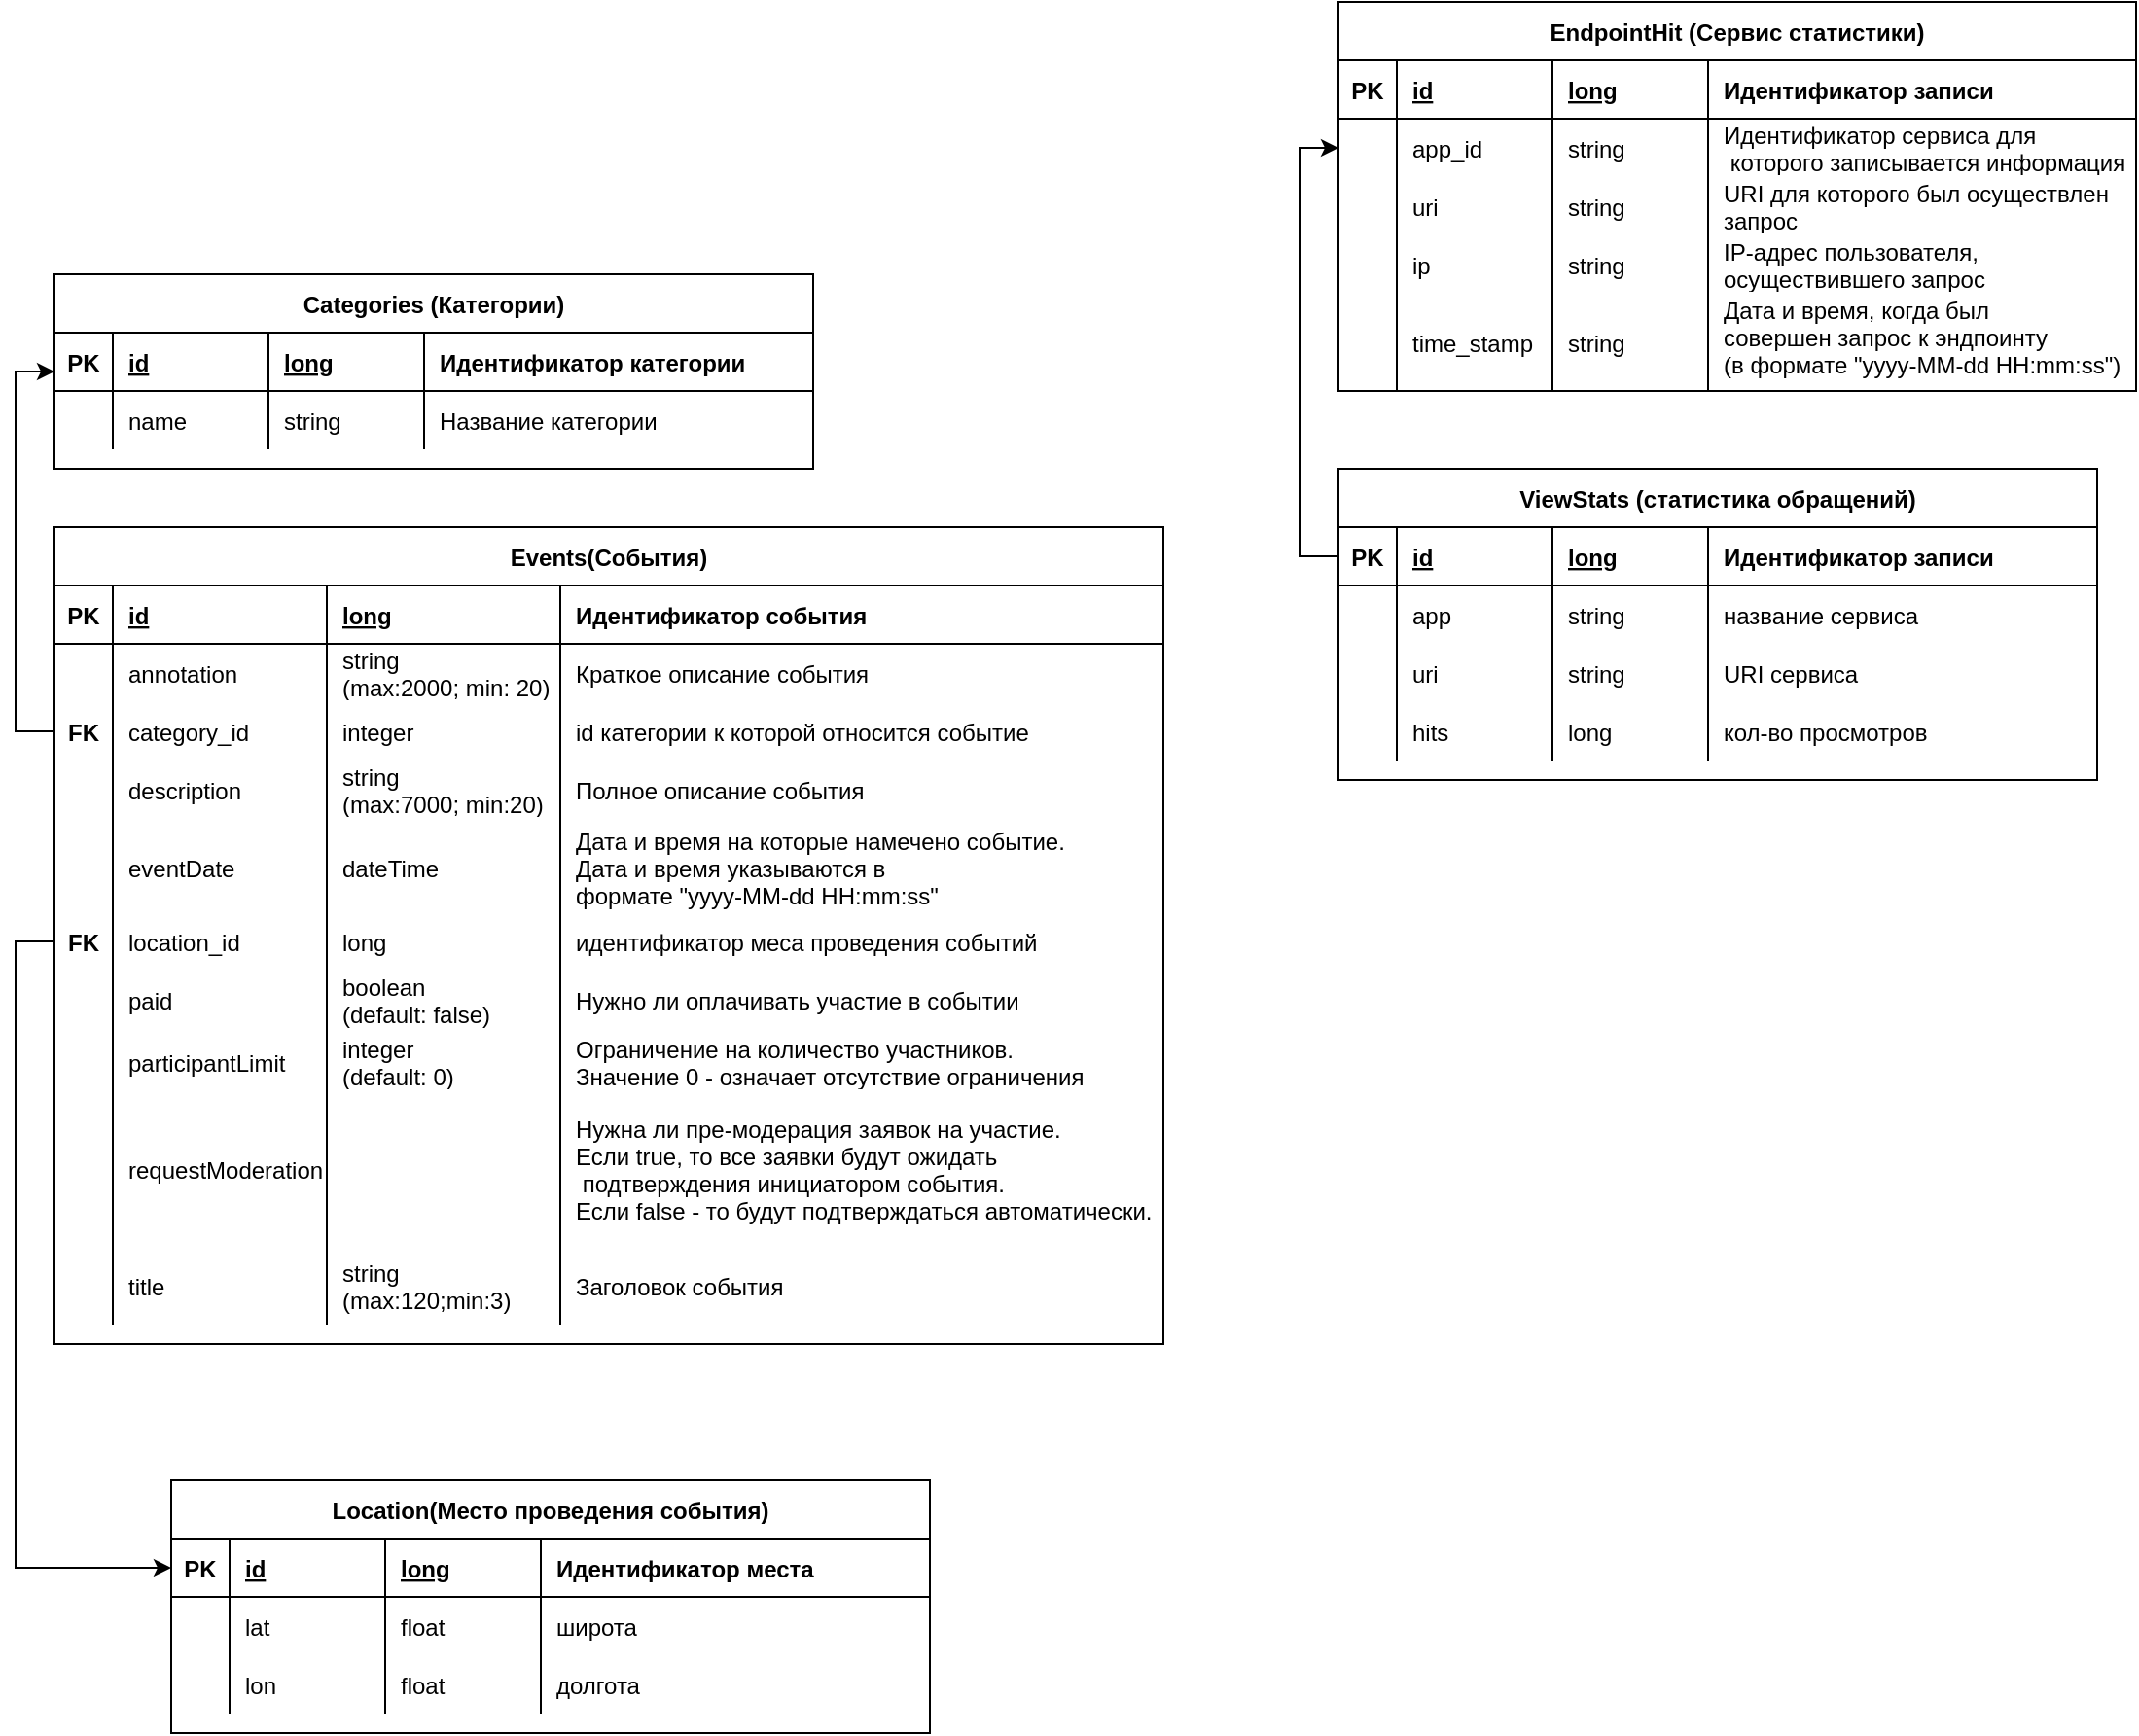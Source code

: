 <mxfile version="17.2.1" type="device"><diagram id="CqSVapdKeaypNUvLNVN9" name="Страница 1"><mxGraphModel dx="1222" dy="1217" grid="1" gridSize="10" guides="1" tooltips="1" connect="1" arrows="1" fold="1" page="1" pageScale="1" pageWidth="1169" pageHeight="827" math="0" shadow="0"><root><mxCell id="0"/><mxCell id="1" parent="0"/><mxCell id="CffBiAOdhpUaLJIyRxsx-49" value="EndpointHit (Сервис статистики)" style="shape=table;startSize=30;container=1;collapsible=1;childLayout=tableLayout;fixedRows=1;rowLines=0;fontStyle=1;align=center;resizeLast=1;" vertex="1" parent="1"><mxGeometry x="720" y="40" width="410" height="200" as="geometry"/></mxCell><mxCell id="CffBiAOdhpUaLJIyRxsx-50" value="" style="shape=tableRow;horizontal=0;startSize=0;swimlaneHead=0;swimlaneBody=0;fillColor=none;collapsible=0;dropTarget=0;points=[[0,0.5],[1,0.5]];portConstraint=eastwest;top=0;left=0;right=0;bottom=1;fontStyle=4" vertex="1" parent="CffBiAOdhpUaLJIyRxsx-49"><mxGeometry y="30" width="410" height="30" as="geometry"/></mxCell><mxCell id="CffBiAOdhpUaLJIyRxsx-51" value="PK" style="shape=partialRectangle;connectable=0;fillColor=none;top=0;left=0;bottom=0;right=0;fontStyle=1;overflow=hidden;" vertex="1" parent="CffBiAOdhpUaLJIyRxsx-50"><mxGeometry width="30" height="30" as="geometry"><mxRectangle width="30" height="30" as="alternateBounds"/></mxGeometry></mxCell><mxCell id="CffBiAOdhpUaLJIyRxsx-52" value="id" style="shape=partialRectangle;connectable=0;fillColor=none;top=0;left=0;bottom=0;right=0;align=left;spacingLeft=6;fontStyle=5;overflow=hidden;" vertex="1" parent="CffBiAOdhpUaLJIyRxsx-50"><mxGeometry x="30" width="80" height="30" as="geometry"><mxRectangle width="80" height="30" as="alternateBounds"/></mxGeometry></mxCell><mxCell id="CffBiAOdhpUaLJIyRxsx-66" value="long" style="shape=partialRectangle;connectable=0;fillColor=none;top=0;left=0;bottom=0;right=0;align=left;spacingLeft=6;fontStyle=5;overflow=hidden;" vertex="1" parent="CffBiAOdhpUaLJIyRxsx-50"><mxGeometry x="110" width="80" height="30" as="geometry"><mxRectangle width="80" height="30" as="alternateBounds"/></mxGeometry></mxCell><mxCell id="CffBiAOdhpUaLJIyRxsx-62" value="Идентификатор записи" style="shape=partialRectangle;connectable=0;fillColor=none;top=0;left=0;bottom=0;right=0;align=left;spacingLeft=6;fontStyle=1;overflow=hidden;" vertex="1" parent="CffBiAOdhpUaLJIyRxsx-50"><mxGeometry x="190" width="220" height="30" as="geometry"><mxRectangle width="220" height="30" as="alternateBounds"/></mxGeometry></mxCell><mxCell id="CffBiAOdhpUaLJIyRxsx-53" value="" style="shape=tableRow;horizontal=0;startSize=0;swimlaneHead=0;swimlaneBody=0;fillColor=none;collapsible=0;dropTarget=0;points=[[0,0.5],[1,0.5]];portConstraint=eastwest;top=0;left=0;right=0;bottom=0;" vertex="1" parent="CffBiAOdhpUaLJIyRxsx-49"><mxGeometry y="60" width="410" height="30" as="geometry"/></mxCell><mxCell id="CffBiAOdhpUaLJIyRxsx-54" value="" style="shape=partialRectangle;connectable=0;fillColor=none;top=0;left=0;bottom=0;right=0;editable=1;overflow=hidden;" vertex="1" parent="CffBiAOdhpUaLJIyRxsx-53"><mxGeometry width="30" height="30" as="geometry"><mxRectangle width="30" height="30" as="alternateBounds"/></mxGeometry></mxCell><mxCell id="CffBiAOdhpUaLJIyRxsx-55" value="app_id" style="shape=partialRectangle;connectable=0;fillColor=none;top=0;left=0;bottom=0;right=0;align=left;spacingLeft=6;overflow=hidden;" vertex="1" parent="CffBiAOdhpUaLJIyRxsx-53"><mxGeometry x="30" width="80" height="30" as="geometry"><mxRectangle width="80" height="30" as="alternateBounds"/></mxGeometry></mxCell><mxCell id="CffBiAOdhpUaLJIyRxsx-67" value="string" style="shape=partialRectangle;connectable=0;fillColor=none;top=0;left=0;bottom=0;right=0;align=left;spacingLeft=6;overflow=hidden;" vertex="1" parent="CffBiAOdhpUaLJIyRxsx-53"><mxGeometry x="110" width="80" height="30" as="geometry"><mxRectangle width="80" height="30" as="alternateBounds"/></mxGeometry></mxCell><mxCell id="CffBiAOdhpUaLJIyRxsx-63" value="Идентификатор сервиса для&#10; которого записывается информация" style="shape=partialRectangle;connectable=0;fillColor=none;top=0;left=0;bottom=0;right=0;align=left;spacingLeft=6;overflow=hidden;" vertex="1" parent="CffBiAOdhpUaLJIyRxsx-53"><mxGeometry x="190" width="220" height="30" as="geometry"><mxRectangle width="220" height="30" as="alternateBounds"/></mxGeometry></mxCell><mxCell id="CffBiAOdhpUaLJIyRxsx-56" value="" style="shape=tableRow;horizontal=0;startSize=0;swimlaneHead=0;swimlaneBody=0;fillColor=none;collapsible=0;dropTarget=0;points=[[0,0.5],[1,0.5]];portConstraint=eastwest;top=0;left=0;right=0;bottom=0;" vertex="1" parent="CffBiAOdhpUaLJIyRxsx-49"><mxGeometry y="90" width="410" height="30" as="geometry"/></mxCell><mxCell id="CffBiAOdhpUaLJIyRxsx-57" value="" style="shape=partialRectangle;connectable=0;fillColor=none;top=0;left=0;bottom=0;right=0;editable=1;overflow=hidden;" vertex="1" parent="CffBiAOdhpUaLJIyRxsx-56"><mxGeometry width="30" height="30" as="geometry"><mxRectangle width="30" height="30" as="alternateBounds"/></mxGeometry></mxCell><mxCell id="CffBiAOdhpUaLJIyRxsx-58" value="uri" style="shape=partialRectangle;connectable=0;fillColor=none;top=0;left=0;bottom=0;right=0;align=left;spacingLeft=6;overflow=hidden;" vertex="1" parent="CffBiAOdhpUaLJIyRxsx-56"><mxGeometry x="30" width="80" height="30" as="geometry"><mxRectangle width="80" height="30" as="alternateBounds"/></mxGeometry></mxCell><mxCell id="CffBiAOdhpUaLJIyRxsx-68" value="string" style="shape=partialRectangle;connectable=0;fillColor=none;top=0;left=0;bottom=0;right=0;align=left;spacingLeft=6;overflow=hidden;" vertex="1" parent="CffBiAOdhpUaLJIyRxsx-56"><mxGeometry x="110" width="80" height="30" as="geometry"><mxRectangle width="80" height="30" as="alternateBounds"/></mxGeometry></mxCell><mxCell id="CffBiAOdhpUaLJIyRxsx-64" value="URI для которого был осуществлен &#10;запрос" style="shape=partialRectangle;connectable=0;fillColor=none;top=0;left=0;bottom=0;right=0;align=left;spacingLeft=6;overflow=hidden;" vertex="1" parent="CffBiAOdhpUaLJIyRxsx-56"><mxGeometry x="190" width="220" height="30" as="geometry"><mxRectangle width="220" height="30" as="alternateBounds"/></mxGeometry></mxCell><mxCell id="CffBiAOdhpUaLJIyRxsx-59" value="" style="shape=tableRow;horizontal=0;startSize=0;swimlaneHead=0;swimlaneBody=0;fillColor=none;collapsible=0;dropTarget=0;points=[[0,0.5],[1,0.5]];portConstraint=eastwest;top=0;left=0;right=0;bottom=0;" vertex="1" parent="CffBiAOdhpUaLJIyRxsx-49"><mxGeometry y="120" width="410" height="30" as="geometry"/></mxCell><mxCell id="CffBiAOdhpUaLJIyRxsx-60" value="" style="shape=partialRectangle;connectable=0;fillColor=none;top=0;left=0;bottom=0;right=0;editable=1;overflow=hidden;" vertex="1" parent="CffBiAOdhpUaLJIyRxsx-59"><mxGeometry width="30" height="30" as="geometry"><mxRectangle width="30" height="30" as="alternateBounds"/></mxGeometry></mxCell><mxCell id="CffBiAOdhpUaLJIyRxsx-61" value="ip " style="shape=partialRectangle;connectable=0;fillColor=none;top=0;left=0;bottom=0;right=0;align=left;spacingLeft=6;overflow=hidden;" vertex="1" parent="CffBiAOdhpUaLJIyRxsx-59"><mxGeometry x="30" width="80" height="30" as="geometry"><mxRectangle width="80" height="30" as="alternateBounds"/></mxGeometry></mxCell><mxCell id="CffBiAOdhpUaLJIyRxsx-69" value="string" style="shape=partialRectangle;connectable=0;fillColor=none;top=0;left=0;bottom=0;right=0;align=left;spacingLeft=6;overflow=hidden;" vertex="1" parent="CffBiAOdhpUaLJIyRxsx-59"><mxGeometry x="110" width="80" height="30" as="geometry"><mxRectangle width="80" height="30" as="alternateBounds"/></mxGeometry></mxCell><mxCell id="CffBiAOdhpUaLJIyRxsx-65" value="IP-адрес пользователя, &#10;осуществившего запрос" style="shape=partialRectangle;connectable=0;fillColor=none;top=0;left=0;bottom=0;right=0;align=left;spacingLeft=6;overflow=hidden;" vertex="1" parent="CffBiAOdhpUaLJIyRxsx-59"><mxGeometry x="190" width="220" height="30" as="geometry"><mxRectangle width="220" height="30" as="alternateBounds"/></mxGeometry></mxCell><mxCell id="CffBiAOdhpUaLJIyRxsx-70" style="shape=tableRow;horizontal=0;startSize=0;swimlaneHead=0;swimlaneBody=0;fillColor=none;collapsible=0;dropTarget=0;points=[[0,0.5],[1,0.5]];portConstraint=eastwest;top=0;left=0;right=0;bottom=0;" vertex="1" parent="CffBiAOdhpUaLJIyRxsx-49"><mxGeometry y="150" width="410" height="50" as="geometry"/></mxCell><mxCell id="CffBiAOdhpUaLJIyRxsx-71" style="shape=partialRectangle;connectable=0;fillColor=none;top=0;left=0;bottom=0;right=0;editable=1;overflow=hidden;" vertex="1" parent="CffBiAOdhpUaLJIyRxsx-70"><mxGeometry width="30" height="50" as="geometry"><mxRectangle width="30" height="50" as="alternateBounds"/></mxGeometry></mxCell><mxCell id="CffBiAOdhpUaLJIyRxsx-72" value="time_stamp" style="shape=partialRectangle;connectable=0;fillColor=none;top=0;left=0;bottom=0;right=0;align=left;spacingLeft=6;overflow=hidden;" vertex="1" parent="CffBiAOdhpUaLJIyRxsx-70"><mxGeometry x="30" width="80" height="50" as="geometry"><mxRectangle width="80" height="50" as="alternateBounds"/></mxGeometry></mxCell><mxCell id="CffBiAOdhpUaLJIyRxsx-73" value="string" style="shape=partialRectangle;connectable=0;fillColor=none;top=0;left=0;bottom=0;right=0;align=left;spacingLeft=6;overflow=hidden;" vertex="1" parent="CffBiAOdhpUaLJIyRxsx-70"><mxGeometry x="110" width="80" height="50" as="geometry"><mxRectangle width="80" height="50" as="alternateBounds"/></mxGeometry></mxCell><mxCell id="CffBiAOdhpUaLJIyRxsx-74" value="Дата и время, когда был &#10;совершен запрос к эндпоинту &#10;(в формате &quot;yyyy-MM-dd HH:mm:ss&quot;)&#10;&#10;" style="shape=partialRectangle;connectable=0;fillColor=none;top=0;left=0;bottom=0;right=0;align=left;spacingLeft=6;overflow=hidden;" vertex="1" parent="CffBiAOdhpUaLJIyRxsx-70"><mxGeometry x="190" width="220" height="50" as="geometry"><mxRectangle width="220" height="50" as="alternateBounds"/></mxGeometry></mxCell><mxCell id="CffBiAOdhpUaLJIyRxsx-76" value="ViewStats (статистика обращений)" style="shape=table;startSize=30;container=1;collapsible=1;childLayout=tableLayout;fixedRows=1;rowLines=0;fontStyle=1;align=center;resizeLast=1;" vertex="1" parent="1"><mxGeometry x="720" y="280" width="390" height="160" as="geometry"/></mxCell><mxCell id="CffBiAOdhpUaLJIyRxsx-77" value="" style="shape=tableRow;horizontal=0;startSize=0;swimlaneHead=0;swimlaneBody=0;fillColor=none;collapsible=0;dropTarget=0;points=[[0,0.5],[1,0.5]];portConstraint=eastwest;top=0;left=0;right=0;bottom=1;fontStyle=4" vertex="1" parent="CffBiAOdhpUaLJIyRxsx-76"><mxGeometry y="30" width="390" height="30" as="geometry"/></mxCell><mxCell id="CffBiAOdhpUaLJIyRxsx-78" value="PK" style="shape=partialRectangle;connectable=0;fillColor=none;top=0;left=0;bottom=0;right=0;fontStyle=1;overflow=hidden;" vertex="1" parent="CffBiAOdhpUaLJIyRxsx-77"><mxGeometry width="30" height="30" as="geometry"><mxRectangle width="30" height="30" as="alternateBounds"/></mxGeometry></mxCell><mxCell id="CffBiAOdhpUaLJIyRxsx-79" value="id" style="shape=partialRectangle;connectable=0;fillColor=none;top=0;left=0;bottom=0;right=0;align=left;spacingLeft=6;fontStyle=5;overflow=hidden;" vertex="1" parent="CffBiAOdhpUaLJIyRxsx-77"><mxGeometry x="30" width="80" height="30" as="geometry"><mxRectangle width="80" height="30" as="alternateBounds"/></mxGeometry></mxCell><mxCell id="CffBiAOdhpUaLJIyRxsx-80" value="long" style="shape=partialRectangle;connectable=0;fillColor=none;top=0;left=0;bottom=0;right=0;align=left;spacingLeft=6;fontStyle=5;overflow=hidden;" vertex="1" parent="CffBiAOdhpUaLJIyRxsx-77"><mxGeometry x="110" width="80" height="30" as="geometry"><mxRectangle width="80" height="30" as="alternateBounds"/></mxGeometry></mxCell><mxCell id="CffBiAOdhpUaLJIyRxsx-81" value="Идентификатор записи" style="shape=partialRectangle;connectable=0;fillColor=none;top=0;left=0;bottom=0;right=0;align=left;spacingLeft=6;fontStyle=1;overflow=hidden;" vertex="1" parent="CffBiAOdhpUaLJIyRxsx-77"><mxGeometry x="190" width="200" height="30" as="geometry"><mxRectangle width="200" height="30" as="alternateBounds"/></mxGeometry></mxCell><mxCell id="CffBiAOdhpUaLJIyRxsx-82" value="" style="shape=tableRow;horizontal=0;startSize=0;swimlaneHead=0;swimlaneBody=0;fillColor=none;collapsible=0;dropTarget=0;points=[[0,0.5],[1,0.5]];portConstraint=eastwest;top=0;left=0;right=0;bottom=0;" vertex="1" parent="CffBiAOdhpUaLJIyRxsx-76"><mxGeometry y="60" width="390" height="30" as="geometry"/></mxCell><mxCell id="CffBiAOdhpUaLJIyRxsx-83" value="" style="shape=partialRectangle;connectable=0;fillColor=none;top=0;left=0;bottom=0;right=0;editable=1;overflow=hidden;" vertex="1" parent="CffBiAOdhpUaLJIyRxsx-82"><mxGeometry width="30" height="30" as="geometry"><mxRectangle width="30" height="30" as="alternateBounds"/></mxGeometry></mxCell><mxCell id="CffBiAOdhpUaLJIyRxsx-84" value="app" style="shape=partialRectangle;connectable=0;fillColor=none;top=0;left=0;bottom=0;right=0;align=left;spacingLeft=6;overflow=hidden;" vertex="1" parent="CffBiAOdhpUaLJIyRxsx-82"><mxGeometry x="30" width="80" height="30" as="geometry"><mxRectangle width="80" height="30" as="alternateBounds"/></mxGeometry></mxCell><mxCell id="CffBiAOdhpUaLJIyRxsx-85" value="string" style="shape=partialRectangle;connectable=0;fillColor=none;top=0;left=0;bottom=0;right=0;align=left;spacingLeft=6;overflow=hidden;" vertex="1" parent="CffBiAOdhpUaLJIyRxsx-82"><mxGeometry x="110" width="80" height="30" as="geometry"><mxRectangle width="80" height="30" as="alternateBounds"/></mxGeometry></mxCell><mxCell id="CffBiAOdhpUaLJIyRxsx-86" value="название сервиса" style="shape=partialRectangle;connectable=0;fillColor=none;top=0;left=0;bottom=0;right=0;align=left;spacingLeft=6;overflow=hidden;" vertex="1" parent="CffBiAOdhpUaLJIyRxsx-82"><mxGeometry x="190" width="200" height="30" as="geometry"><mxRectangle width="200" height="30" as="alternateBounds"/></mxGeometry></mxCell><mxCell id="CffBiAOdhpUaLJIyRxsx-87" value="" style="shape=tableRow;horizontal=0;startSize=0;swimlaneHead=0;swimlaneBody=0;fillColor=none;collapsible=0;dropTarget=0;points=[[0,0.5],[1,0.5]];portConstraint=eastwest;top=0;left=0;right=0;bottom=0;" vertex="1" parent="CffBiAOdhpUaLJIyRxsx-76"><mxGeometry y="90" width="390" height="30" as="geometry"/></mxCell><mxCell id="CffBiAOdhpUaLJIyRxsx-88" value="" style="shape=partialRectangle;connectable=0;fillColor=none;top=0;left=0;bottom=0;right=0;editable=1;overflow=hidden;" vertex="1" parent="CffBiAOdhpUaLJIyRxsx-87"><mxGeometry width="30" height="30" as="geometry"><mxRectangle width="30" height="30" as="alternateBounds"/></mxGeometry></mxCell><mxCell id="CffBiAOdhpUaLJIyRxsx-89" value="uri" style="shape=partialRectangle;connectable=0;fillColor=none;top=0;left=0;bottom=0;right=0;align=left;spacingLeft=6;overflow=hidden;" vertex="1" parent="CffBiAOdhpUaLJIyRxsx-87"><mxGeometry x="30" width="80" height="30" as="geometry"><mxRectangle width="80" height="30" as="alternateBounds"/></mxGeometry></mxCell><mxCell id="CffBiAOdhpUaLJIyRxsx-90" value="string" style="shape=partialRectangle;connectable=0;fillColor=none;top=0;left=0;bottom=0;right=0;align=left;spacingLeft=6;overflow=hidden;" vertex="1" parent="CffBiAOdhpUaLJIyRxsx-87"><mxGeometry x="110" width="80" height="30" as="geometry"><mxRectangle width="80" height="30" as="alternateBounds"/></mxGeometry></mxCell><mxCell id="CffBiAOdhpUaLJIyRxsx-91" value="URI сервиса" style="shape=partialRectangle;connectable=0;fillColor=none;top=0;left=0;bottom=0;right=0;align=left;spacingLeft=6;overflow=hidden;" vertex="1" parent="CffBiAOdhpUaLJIyRxsx-87"><mxGeometry x="190" width="200" height="30" as="geometry"><mxRectangle width="200" height="30" as="alternateBounds"/></mxGeometry></mxCell><mxCell id="CffBiAOdhpUaLJIyRxsx-92" value="" style="shape=tableRow;horizontal=0;startSize=0;swimlaneHead=0;swimlaneBody=0;fillColor=none;collapsible=0;dropTarget=0;points=[[0,0.5],[1,0.5]];portConstraint=eastwest;top=0;left=0;right=0;bottom=0;" vertex="1" parent="CffBiAOdhpUaLJIyRxsx-76"><mxGeometry y="120" width="390" height="30" as="geometry"/></mxCell><mxCell id="CffBiAOdhpUaLJIyRxsx-93" value="" style="shape=partialRectangle;connectable=0;fillColor=none;top=0;left=0;bottom=0;right=0;editable=1;overflow=hidden;" vertex="1" parent="CffBiAOdhpUaLJIyRxsx-92"><mxGeometry width="30" height="30" as="geometry"><mxRectangle width="30" height="30" as="alternateBounds"/></mxGeometry></mxCell><mxCell id="CffBiAOdhpUaLJIyRxsx-94" value="hits" style="shape=partialRectangle;connectable=0;fillColor=none;top=0;left=0;bottom=0;right=0;align=left;spacingLeft=6;overflow=hidden;" vertex="1" parent="CffBiAOdhpUaLJIyRxsx-92"><mxGeometry x="30" width="80" height="30" as="geometry"><mxRectangle width="80" height="30" as="alternateBounds"/></mxGeometry></mxCell><mxCell id="CffBiAOdhpUaLJIyRxsx-95" value="long" style="shape=partialRectangle;connectable=0;fillColor=none;top=0;left=0;bottom=0;right=0;align=left;spacingLeft=6;overflow=hidden;" vertex="1" parent="CffBiAOdhpUaLJIyRxsx-92"><mxGeometry x="110" width="80" height="30" as="geometry"><mxRectangle width="80" height="30" as="alternateBounds"/></mxGeometry></mxCell><mxCell id="CffBiAOdhpUaLJIyRxsx-96" value="кол-во просмотров" style="shape=partialRectangle;connectable=0;fillColor=none;top=0;left=0;bottom=0;right=0;align=left;spacingLeft=6;overflow=hidden;" vertex="1" parent="CffBiAOdhpUaLJIyRxsx-92"><mxGeometry x="190" width="200" height="30" as="geometry"><mxRectangle width="200" height="30" as="alternateBounds"/></mxGeometry></mxCell><mxCell id="CffBiAOdhpUaLJIyRxsx-102" style="edgeStyle=orthogonalEdgeStyle;rounded=0;orthogonalLoop=1;jettySize=auto;html=1;exitX=0;exitY=0.5;exitDx=0;exitDy=0;entryX=0;entryY=0.5;entryDx=0;entryDy=0;" edge="1" parent="1" source="CffBiAOdhpUaLJIyRxsx-77" target="CffBiAOdhpUaLJIyRxsx-53"><mxGeometry relative="1" as="geometry"/></mxCell><mxCell id="CffBiAOdhpUaLJIyRxsx-103" value="Events(События)" style="shape=table;startSize=30;container=1;collapsible=1;childLayout=tableLayout;fixedRows=1;rowLines=0;fontStyle=1;align=center;resizeLast=1;" vertex="1" parent="1"><mxGeometry x="60" y="310" width="570" height="420" as="geometry"/></mxCell><mxCell id="CffBiAOdhpUaLJIyRxsx-104" value="" style="shape=tableRow;horizontal=0;startSize=0;swimlaneHead=0;swimlaneBody=0;fillColor=none;collapsible=0;dropTarget=0;points=[[0,0.5],[1,0.5]];portConstraint=eastwest;top=0;left=0;right=0;bottom=1;fontStyle=4" vertex="1" parent="CffBiAOdhpUaLJIyRxsx-103"><mxGeometry y="30" width="570" height="30" as="geometry"/></mxCell><mxCell id="CffBiAOdhpUaLJIyRxsx-105" value="PK" style="shape=partialRectangle;connectable=0;fillColor=none;top=0;left=0;bottom=0;right=0;fontStyle=1;overflow=hidden;" vertex="1" parent="CffBiAOdhpUaLJIyRxsx-104"><mxGeometry width="30" height="30" as="geometry"><mxRectangle width="30" height="30" as="alternateBounds"/></mxGeometry></mxCell><mxCell id="CffBiAOdhpUaLJIyRxsx-106" value="id" style="shape=partialRectangle;connectable=0;fillColor=none;top=0;left=0;bottom=0;right=0;align=left;spacingLeft=6;fontStyle=5;overflow=hidden;" vertex="1" parent="CffBiAOdhpUaLJIyRxsx-104"><mxGeometry x="30" width="110" height="30" as="geometry"><mxRectangle width="110" height="30" as="alternateBounds"/></mxGeometry></mxCell><mxCell id="CffBiAOdhpUaLJIyRxsx-107" value="long" style="shape=partialRectangle;connectable=0;fillColor=none;top=0;left=0;bottom=0;right=0;align=left;spacingLeft=6;fontStyle=5;overflow=hidden;" vertex="1" parent="CffBiAOdhpUaLJIyRxsx-104"><mxGeometry x="140" width="120" height="30" as="geometry"><mxRectangle width="120" height="30" as="alternateBounds"/></mxGeometry></mxCell><mxCell id="CffBiAOdhpUaLJIyRxsx-108" value="Идентификатор события" style="shape=partialRectangle;connectable=0;fillColor=none;top=0;left=0;bottom=0;right=0;align=left;spacingLeft=6;fontStyle=1;overflow=hidden;" vertex="1" parent="CffBiAOdhpUaLJIyRxsx-104"><mxGeometry x="260" width="310" height="30" as="geometry"><mxRectangle width="310" height="30" as="alternateBounds"/></mxGeometry></mxCell><mxCell id="CffBiAOdhpUaLJIyRxsx-109" value="" style="shape=tableRow;horizontal=0;startSize=0;swimlaneHead=0;swimlaneBody=0;fillColor=none;collapsible=0;dropTarget=0;points=[[0,0.5],[1,0.5]];portConstraint=eastwest;top=0;left=0;right=0;bottom=0;" vertex="1" parent="CffBiAOdhpUaLJIyRxsx-103"><mxGeometry y="60" width="570" height="30" as="geometry"/></mxCell><mxCell id="CffBiAOdhpUaLJIyRxsx-110" value="" style="shape=partialRectangle;connectable=0;fillColor=none;top=0;left=0;bottom=0;right=0;editable=1;overflow=hidden;" vertex="1" parent="CffBiAOdhpUaLJIyRxsx-109"><mxGeometry width="30" height="30" as="geometry"><mxRectangle width="30" height="30" as="alternateBounds"/></mxGeometry></mxCell><mxCell id="CffBiAOdhpUaLJIyRxsx-111" value="annotation" style="shape=partialRectangle;connectable=0;fillColor=none;top=0;left=0;bottom=0;right=0;align=left;spacingLeft=6;overflow=hidden;" vertex="1" parent="CffBiAOdhpUaLJIyRxsx-109"><mxGeometry x="30" width="110" height="30" as="geometry"><mxRectangle width="110" height="30" as="alternateBounds"/></mxGeometry></mxCell><mxCell id="CffBiAOdhpUaLJIyRxsx-112" value="string&#10;(max:2000; min: 20)" style="shape=partialRectangle;connectable=0;fillColor=none;top=0;left=0;bottom=0;right=0;align=left;spacingLeft=6;overflow=hidden;" vertex="1" parent="CffBiAOdhpUaLJIyRxsx-109"><mxGeometry x="140" width="120" height="30" as="geometry"><mxRectangle width="120" height="30" as="alternateBounds"/></mxGeometry></mxCell><mxCell id="CffBiAOdhpUaLJIyRxsx-113" value="Краткое описание события" style="shape=partialRectangle;connectable=0;fillColor=none;top=0;left=0;bottom=0;right=0;align=left;spacingLeft=6;overflow=hidden;" vertex="1" parent="CffBiAOdhpUaLJIyRxsx-109"><mxGeometry x="260" width="310" height="30" as="geometry"><mxRectangle width="310" height="30" as="alternateBounds"/></mxGeometry></mxCell><mxCell id="CffBiAOdhpUaLJIyRxsx-114" value="" style="shape=tableRow;horizontal=0;startSize=0;swimlaneHead=0;swimlaneBody=0;fillColor=none;collapsible=0;dropTarget=0;points=[[0,0.5],[1,0.5]];portConstraint=eastwest;top=0;left=0;right=0;bottom=0;" vertex="1" parent="CffBiAOdhpUaLJIyRxsx-103"><mxGeometry y="90" width="570" height="30" as="geometry"/></mxCell><mxCell id="CffBiAOdhpUaLJIyRxsx-115" value="FK" style="shape=partialRectangle;connectable=0;fillColor=none;top=0;left=0;bottom=0;right=0;editable=1;overflow=hidden;fontStyle=1" vertex="1" parent="CffBiAOdhpUaLJIyRxsx-114"><mxGeometry width="30" height="30" as="geometry"><mxRectangle width="30" height="30" as="alternateBounds"/></mxGeometry></mxCell><mxCell id="CffBiAOdhpUaLJIyRxsx-116" value="category_id" style="shape=partialRectangle;connectable=0;fillColor=none;top=0;left=0;bottom=0;right=0;align=left;spacingLeft=6;overflow=hidden;" vertex="1" parent="CffBiAOdhpUaLJIyRxsx-114"><mxGeometry x="30" width="110" height="30" as="geometry"><mxRectangle width="110" height="30" as="alternateBounds"/></mxGeometry></mxCell><mxCell id="CffBiAOdhpUaLJIyRxsx-117" value="integer" style="shape=partialRectangle;connectable=0;fillColor=none;top=0;left=0;bottom=0;right=0;align=left;spacingLeft=6;overflow=hidden;" vertex="1" parent="CffBiAOdhpUaLJIyRxsx-114"><mxGeometry x="140" width="120" height="30" as="geometry"><mxRectangle width="120" height="30" as="alternateBounds"/></mxGeometry></mxCell><mxCell id="CffBiAOdhpUaLJIyRxsx-118" value="id категории к которой относится событие" style="shape=partialRectangle;connectable=0;fillColor=none;top=0;left=0;bottom=0;right=0;align=left;spacingLeft=6;overflow=hidden;" vertex="1" parent="CffBiAOdhpUaLJIyRxsx-114"><mxGeometry x="260" width="310" height="30" as="geometry"><mxRectangle width="310" height="30" as="alternateBounds"/></mxGeometry></mxCell><mxCell id="CffBiAOdhpUaLJIyRxsx-119" value="" style="shape=tableRow;horizontal=0;startSize=0;swimlaneHead=0;swimlaneBody=0;fillColor=none;collapsible=0;dropTarget=0;points=[[0,0.5],[1,0.5]];portConstraint=eastwest;top=0;left=0;right=0;bottom=0;" vertex="1" parent="CffBiAOdhpUaLJIyRxsx-103"><mxGeometry y="120" width="570" height="30" as="geometry"/></mxCell><mxCell id="CffBiAOdhpUaLJIyRxsx-120" value="" style="shape=partialRectangle;connectable=0;fillColor=none;top=0;left=0;bottom=0;right=0;editable=1;overflow=hidden;" vertex="1" parent="CffBiAOdhpUaLJIyRxsx-119"><mxGeometry width="30" height="30" as="geometry"><mxRectangle width="30" height="30" as="alternateBounds"/></mxGeometry></mxCell><mxCell id="CffBiAOdhpUaLJIyRxsx-121" value="description" style="shape=partialRectangle;connectable=0;fillColor=none;top=0;left=0;bottom=0;right=0;align=left;spacingLeft=6;overflow=hidden;" vertex="1" parent="CffBiAOdhpUaLJIyRxsx-119"><mxGeometry x="30" width="110" height="30" as="geometry"><mxRectangle width="110" height="30" as="alternateBounds"/></mxGeometry></mxCell><mxCell id="CffBiAOdhpUaLJIyRxsx-122" value="string&#10;(max:7000; min:20)" style="shape=partialRectangle;connectable=0;fillColor=none;top=0;left=0;bottom=0;right=0;align=left;spacingLeft=6;overflow=hidden;" vertex="1" parent="CffBiAOdhpUaLJIyRxsx-119"><mxGeometry x="140" width="120" height="30" as="geometry"><mxRectangle width="120" height="30" as="alternateBounds"/></mxGeometry></mxCell><mxCell id="CffBiAOdhpUaLJIyRxsx-123" value="Полное описание события" style="shape=partialRectangle;connectable=0;fillColor=none;top=0;left=0;bottom=0;right=0;align=left;spacingLeft=6;overflow=hidden;" vertex="1" parent="CffBiAOdhpUaLJIyRxsx-119"><mxGeometry x="260" width="310" height="30" as="geometry"><mxRectangle width="310" height="30" as="alternateBounds"/></mxGeometry></mxCell><mxCell id="CffBiAOdhpUaLJIyRxsx-124" style="shape=tableRow;horizontal=0;startSize=0;swimlaneHead=0;swimlaneBody=0;fillColor=none;collapsible=0;dropTarget=0;points=[[0,0.5],[1,0.5]];portConstraint=eastwest;top=0;left=0;right=0;bottom=0;" vertex="1" parent="CffBiAOdhpUaLJIyRxsx-103"><mxGeometry y="150" width="570" height="50" as="geometry"/></mxCell><mxCell id="CffBiAOdhpUaLJIyRxsx-125" style="shape=partialRectangle;connectable=0;fillColor=none;top=0;left=0;bottom=0;right=0;editable=1;overflow=hidden;" vertex="1" parent="CffBiAOdhpUaLJIyRxsx-124"><mxGeometry width="30" height="50" as="geometry"><mxRectangle width="30" height="50" as="alternateBounds"/></mxGeometry></mxCell><mxCell id="CffBiAOdhpUaLJIyRxsx-126" value="eventDate" style="shape=partialRectangle;connectable=0;fillColor=none;top=0;left=0;bottom=0;right=0;align=left;spacingLeft=6;overflow=hidden;" vertex="1" parent="CffBiAOdhpUaLJIyRxsx-124"><mxGeometry x="30" width="110" height="50" as="geometry"><mxRectangle width="110" height="50" as="alternateBounds"/></mxGeometry></mxCell><mxCell id="CffBiAOdhpUaLJIyRxsx-127" value="dateTime" style="shape=partialRectangle;connectable=0;fillColor=none;top=0;left=0;bottom=0;right=0;align=left;spacingLeft=6;overflow=hidden;" vertex="1" parent="CffBiAOdhpUaLJIyRxsx-124"><mxGeometry x="140" width="120" height="50" as="geometry"><mxRectangle width="120" height="50" as="alternateBounds"/></mxGeometry></mxCell><mxCell id="CffBiAOdhpUaLJIyRxsx-128" value="Дата и время на которые намечено событие. &#10;Дата и время указываются в &#10;формате &quot;yyyy-MM-dd HH:mm:ss&quot;" style="shape=partialRectangle;connectable=0;fillColor=none;top=0;left=0;bottom=0;right=0;align=left;spacingLeft=6;overflow=hidden;" vertex="1" parent="CffBiAOdhpUaLJIyRxsx-124"><mxGeometry x="260" width="310" height="50" as="geometry"><mxRectangle width="310" height="50" as="alternateBounds"/></mxGeometry></mxCell><mxCell id="CffBiAOdhpUaLJIyRxsx-129" style="shape=tableRow;horizontal=0;startSize=0;swimlaneHead=0;swimlaneBody=0;fillColor=none;collapsible=0;dropTarget=0;points=[[0,0.5],[1,0.5]];portConstraint=eastwest;top=0;left=0;right=0;bottom=0;" vertex="1" parent="CffBiAOdhpUaLJIyRxsx-103"><mxGeometry y="200" width="570" height="26" as="geometry"/></mxCell><mxCell id="CffBiAOdhpUaLJIyRxsx-130" value="FK" style="shape=partialRectangle;connectable=0;fillColor=none;top=0;left=0;bottom=0;right=0;editable=1;overflow=hidden;fontStyle=1" vertex="1" parent="CffBiAOdhpUaLJIyRxsx-129"><mxGeometry width="30" height="26" as="geometry"><mxRectangle width="30" height="26" as="alternateBounds"/></mxGeometry></mxCell><mxCell id="CffBiAOdhpUaLJIyRxsx-131" value="location_id" style="shape=partialRectangle;connectable=0;fillColor=none;top=0;left=0;bottom=0;right=0;align=left;spacingLeft=6;overflow=hidden;" vertex="1" parent="CffBiAOdhpUaLJIyRxsx-129"><mxGeometry x="30" width="110" height="26" as="geometry"><mxRectangle width="110" height="26" as="alternateBounds"/></mxGeometry></mxCell><mxCell id="CffBiAOdhpUaLJIyRxsx-132" value="long" style="shape=partialRectangle;connectable=0;fillColor=none;top=0;left=0;bottom=0;right=0;align=left;spacingLeft=6;overflow=hidden;" vertex="1" parent="CffBiAOdhpUaLJIyRxsx-129"><mxGeometry x="140" width="120" height="26" as="geometry"><mxRectangle width="120" height="26" as="alternateBounds"/></mxGeometry></mxCell><mxCell id="CffBiAOdhpUaLJIyRxsx-133" value="идентификатор меса проведения событий" style="shape=partialRectangle;connectable=0;fillColor=none;top=0;left=0;bottom=0;right=0;align=left;spacingLeft=6;overflow=hidden;" vertex="1" parent="CffBiAOdhpUaLJIyRxsx-129"><mxGeometry x="260" width="310" height="26" as="geometry"><mxRectangle width="310" height="26" as="alternateBounds"/></mxGeometry></mxCell><mxCell id="CffBiAOdhpUaLJIyRxsx-169" style="shape=tableRow;horizontal=0;startSize=0;swimlaneHead=0;swimlaneBody=0;fillColor=none;collapsible=0;dropTarget=0;points=[[0,0.5],[1,0.5]];portConstraint=eastwest;top=0;left=0;right=0;bottom=0;" vertex="1" parent="CffBiAOdhpUaLJIyRxsx-103"><mxGeometry y="226" width="570" height="34" as="geometry"/></mxCell><mxCell id="CffBiAOdhpUaLJIyRxsx-170" style="shape=partialRectangle;connectable=0;fillColor=none;top=0;left=0;bottom=0;right=0;editable=1;overflow=hidden;" vertex="1" parent="CffBiAOdhpUaLJIyRxsx-169"><mxGeometry width="30" height="34" as="geometry"><mxRectangle width="30" height="34" as="alternateBounds"/></mxGeometry></mxCell><mxCell id="CffBiAOdhpUaLJIyRxsx-171" value="paid" style="shape=partialRectangle;connectable=0;fillColor=none;top=0;left=0;bottom=0;right=0;align=left;spacingLeft=6;overflow=hidden;" vertex="1" parent="CffBiAOdhpUaLJIyRxsx-169"><mxGeometry x="30" width="110" height="34" as="geometry"><mxRectangle width="110" height="34" as="alternateBounds"/></mxGeometry></mxCell><mxCell id="CffBiAOdhpUaLJIyRxsx-172" value="boolean&#10;(default: false)" style="shape=partialRectangle;connectable=0;fillColor=none;top=0;left=0;bottom=0;right=0;align=left;spacingLeft=6;overflow=hidden;" vertex="1" parent="CffBiAOdhpUaLJIyRxsx-169"><mxGeometry x="140" width="120" height="34" as="geometry"><mxRectangle width="120" height="34" as="alternateBounds"/></mxGeometry></mxCell><mxCell id="CffBiAOdhpUaLJIyRxsx-173" value="Нужно ли оплачивать участие в событии" style="shape=partialRectangle;connectable=0;fillColor=none;top=0;left=0;bottom=0;right=0;align=left;spacingLeft=6;overflow=hidden;" vertex="1" parent="CffBiAOdhpUaLJIyRxsx-169"><mxGeometry x="260" width="310" height="34" as="geometry"><mxRectangle width="310" height="34" as="alternateBounds"/></mxGeometry></mxCell><mxCell id="CffBiAOdhpUaLJIyRxsx-174" style="shape=tableRow;horizontal=0;startSize=0;swimlaneHead=0;swimlaneBody=0;fillColor=none;collapsible=0;dropTarget=0;points=[[0,0.5],[1,0.5]];portConstraint=eastwest;top=0;left=0;right=0;bottom=0;" vertex="1" parent="CffBiAOdhpUaLJIyRxsx-103"><mxGeometry y="260" width="570" height="30" as="geometry"/></mxCell><mxCell id="CffBiAOdhpUaLJIyRxsx-175" style="shape=partialRectangle;connectable=0;fillColor=none;top=0;left=0;bottom=0;right=0;editable=1;overflow=hidden;" vertex="1" parent="CffBiAOdhpUaLJIyRxsx-174"><mxGeometry width="30" height="30" as="geometry"><mxRectangle width="30" height="30" as="alternateBounds"/></mxGeometry></mxCell><mxCell id="CffBiAOdhpUaLJIyRxsx-176" value="participantLimit" style="shape=partialRectangle;connectable=0;fillColor=none;top=0;left=0;bottom=0;right=0;align=left;spacingLeft=6;overflow=hidden;" vertex="1" parent="CffBiAOdhpUaLJIyRxsx-174"><mxGeometry x="30" width="110" height="30" as="geometry"><mxRectangle width="110" height="30" as="alternateBounds"/></mxGeometry></mxCell><mxCell id="CffBiAOdhpUaLJIyRxsx-177" value="integer&#10;(default: 0)" style="shape=partialRectangle;connectable=0;fillColor=none;top=0;left=0;bottom=0;right=0;align=left;spacingLeft=6;overflow=hidden;" vertex="1" parent="CffBiAOdhpUaLJIyRxsx-174"><mxGeometry x="140" width="120" height="30" as="geometry"><mxRectangle width="120" height="30" as="alternateBounds"/></mxGeometry></mxCell><mxCell id="CffBiAOdhpUaLJIyRxsx-178" value="Ограничение на количество участников. &#10;Значение 0 - означает отсутствие ограничения" style="shape=partialRectangle;connectable=0;fillColor=none;top=0;left=0;bottom=0;right=0;align=left;spacingLeft=6;overflow=hidden;" vertex="1" parent="CffBiAOdhpUaLJIyRxsx-174"><mxGeometry x="260" width="310" height="30" as="geometry"><mxRectangle width="310" height="30" as="alternateBounds"/></mxGeometry></mxCell><mxCell id="CffBiAOdhpUaLJIyRxsx-179" style="shape=tableRow;horizontal=0;startSize=0;swimlaneHead=0;swimlaneBody=0;fillColor=none;collapsible=0;dropTarget=0;points=[[0,0.5],[1,0.5]];portConstraint=eastwest;top=0;left=0;right=0;bottom=0;" vertex="1" parent="CffBiAOdhpUaLJIyRxsx-103"><mxGeometry y="290" width="570" height="80" as="geometry"/></mxCell><mxCell id="CffBiAOdhpUaLJIyRxsx-180" style="shape=partialRectangle;connectable=0;fillColor=none;top=0;left=0;bottom=0;right=0;editable=1;overflow=hidden;" vertex="1" parent="CffBiAOdhpUaLJIyRxsx-179"><mxGeometry width="30" height="80" as="geometry"><mxRectangle width="30" height="80" as="alternateBounds"/></mxGeometry></mxCell><mxCell id="CffBiAOdhpUaLJIyRxsx-181" value="requestModeration" style="shape=partialRectangle;connectable=0;fillColor=none;top=0;left=0;bottom=0;right=0;align=left;spacingLeft=6;overflow=hidden;" vertex="1" parent="CffBiAOdhpUaLJIyRxsx-179"><mxGeometry x="30" width="110" height="80" as="geometry"><mxRectangle width="110" height="80" as="alternateBounds"/></mxGeometry></mxCell><mxCell id="CffBiAOdhpUaLJIyRxsx-182" style="shape=partialRectangle;connectable=0;fillColor=none;top=0;left=0;bottom=0;right=0;align=left;spacingLeft=6;overflow=hidden;" vertex="1" parent="CffBiAOdhpUaLJIyRxsx-179"><mxGeometry x="140" width="120" height="80" as="geometry"><mxRectangle width="120" height="80" as="alternateBounds"/></mxGeometry></mxCell><mxCell id="CffBiAOdhpUaLJIyRxsx-183" value="Нужна ли пре-модерация заявок на участие. &#10;Если true, то все заявки будут ожидать&#10; подтверждения инициатором события. &#10;Если false - то будут подтверждаться автоматически." style="shape=partialRectangle;connectable=0;fillColor=none;top=0;left=0;bottom=0;right=0;align=left;spacingLeft=6;overflow=hidden;" vertex="1" parent="CffBiAOdhpUaLJIyRxsx-179"><mxGeometry x="260" width="310" height="80" as="geometry"><mxRectangle width="310" height="80" as="alternateBounds"/></mxGeometry></mxCell><mxCell id="CffBiAOdhpUaLJIyRxsx-185" style="shape=tableRow;horizontal=0;startSize=0;swimlaneHead=0;swimlaneBody=0;fillColor=none;collapsible=0;dropTarget=0;points=[[0,0.5],[1,0.5]];portConstraint=eastwest;top=0;left=0;right=0;bottom=0;" vertex="1" parent="CffBiAOdhpUaLJIyRxsx-103"><mxGeometry y="370" width="570" height="40" as="geometry"/></mxCell><mxCell id="CffBiAOdhpUaLJIyRxsx-186" style="shape=partialRectangle;connectable=0;fillColor=none;top=0;left=0;bottom=0;right=0;editable=1;overflow=hidden;" vertex="1" parent="CffBiAOdhpUaLJIyRxsx-185"><mxGeometry width="30" height="40" as="geometry"><mxRectangle width="30" height="40" as="alternateBounds"/></mxGeometry></mxCell><mxCell id="CffBiAOdhpUaLJIyRxsx-187" value="title" style="shape=partialRectangle;connectable=0;fillColor=none;top=0;left=0;bottom=0;right=0;align=left;spacingLeft=6;overflow=hidden;" vertex="1" parent="CffBiAOdhpUaLJIyRxsx-185"><mxGeometry x="30" width="110" height="40" as="geometry"><mxRectangle width="110" height="40" as="alternateBounds"/></mxGeometry></mxCell><mxCell id="CffBiAOdhpUaLJIyRxsx-188" value="string&#10;(max:120;min:3)" style="shape=partialRectangle;connectable=0;fillColor=none;top=0;left=0;bottom=0;right=0;align=left;spacingLeft=6;overflow=hidden;" vertex="1" parent="CffBiAOdhpUaLJIyRxsx-185"><mxGeometry x="140" width="120" height="40" as="geometry"><mxRectangle width="120" height="40" as="alternateBounds"/></mxGeometry></mxCell><mxCell id="CffBiAOdhpUaLJIyRxsx-189" value="Заголовок события" style="shape=partialRectangle;connectable=0;fillColor=none;top=0;left=0;bottom=0;right=0;align=left;spacingLeft=6;overflow=hidden;" vertex="1" parent="CffBiAOdhpUaLJIyRxsx-185"><mxGeometry x="260" width="310" height="40" as="geometry"><mxRectangle width="310" height="40" as="alternateBounds"/></mxGeometry></mxCell><mxCell id="CffBiAOdhpUaLJIyRxsx-134" value="Location(Место проведения события)" style="shape=table;startSize=30;container=1;collapsible=1;childLayout=tableLayout;fixedRows=1;rowLines=0;fontStyle=1;align=center;resizeLast=1;" vertex="1" parent="1"><mxGeometry x="120" y="800" width="390" height="130" as="geometry"/></mxCell><mxCell id="CffBiAOdhpUaLJIyRxsx-135" value="" style="shape=tableRow;horizontal=0;startSize=0;swimlaneHead=0;swimlaneBody=0;fillColor=none;collapsible=0;dropTarget=0;points=[[0,0.5],[1,0.5]];portConstraint=eastwest;top=0;left=0;right=0;bottom=1;fontStyle=4" vertex="1" parent="CffBiAOdhpUaLJIyRxsx-134"><mxGeometry y="30" width="390" height="30" as="geometry"/></mxCell><mxCell id="CffBiAOdhpUaLJIyRxsx-136" value="PK" style="shape=partialRectangle;connectable=0;fillColor=none;top=0;left=0;bottom=0;right=0;fontStyle=1;overflow=hidden;" vertex="1" parent="CffBiAOdhpUaLJIyRxsx-135"><mxGeometry width="30" height="30" as="geometry"><mxRectangle width="30" height="30" as="alternateBounds"/></mxGeometry></mxCell><mxCell id="CffBiAOdhpUaLJIyRxsx-137" value="id" style="shape=partialRectangle;connectable=0;fillColor=none;top=0;left=0;bottom=0;right=0;align=left;spacingLeft=6;fontStyle=5;overflow=hidden;" vertex="1" parent="CffBiAOdhpUaLJIyRxsx-135"><mxGeometry x="30" width="80" height="30" as="geometry"><mxRectangle width="80" height="30" as="alternateBounds"/></mxGeometry></mxCell><mxCell id="CffBiAOdhpUaLJIyRxsx-138" value="long" style="shape=partialRectangle;connectable=0;fillColor=none;top=0;left=0;bottom=0;right=0;align=left;spacingLeft=6;fontStyle=5;overflow=hidden;" vertex="1" parent="CffBiAOdhpUaLJIyRxsx-135"><mxGeometry x="110" width="80" height="30" as="geometry"><mxRectangle width="80" height="30" as="alternateBounds"/></mxGeometry></mxCell><mxCell id="CffBiAOdhpUaLJIyRxsx-139" value="Идентификатор места" style="shape=partialRectangle;connectable=0;fillColor=none;top=0;left=0;bottom=0;right=0;align=left;spacingLeft=6;fontStyle=1;overflow=hidden;" vertex="1" parent="CffBiAOdhpUaLJIyRxsx-135"><mxGeometry x="190" width="200" height="30" as="geometry"><mxRectangle width="200" height="30" as="alternateBounds"/></mxGeometry></mxCell><mxCell id="CffBiAOdhpUaLJIyRxsx-140" value="" style="shape=tableRow;horizontal=0;startSize=0;swimlaneHead=0;swimlaneBody=0;fillColor=none;collapsible=0;dropTarget=0;points=[[0,0.5],[1,0.5]];portConstraint=eastwest;top=0;left=0;right=0;bottom=0;" vertex="1" parent="CffBiAOdhpUaLJIyRxsx-134"><mxGeometry y="60" width="390" height="30" as="geometry"/></mxCell><mxCell id="CffBiAOdhpUaLJIyRxsx-141" value="" style="shape=partialRectangle;connectable=0;fillColor=none;top=0;left=0;bottom=0;right=0;editable=1;overflow=hidden;" vertex="1" parent="CffBiAOdhpUaLJIyRxsx-140"><mxGeometry width="30" height="30" as="geometry"><mxRectangle width="30" height="30" as="alternateBounds"/></mxGeometry></mxCell><mxCell id="CffBiAOdhpUaLJIyRxsx-142" value="lat" style="shape=partialRectangle;connectable=0;fillColor=none;top=0;left=0;bottom=0;right=0;align=left;spacingLeft=6;overflow=hidden;" vertex="1" parent="CffBiAOdhpUaLJIyRxsx-140"><mxGeometry x="30" width="80" height="30" as="geometry"><mxRectangle width="80" height="30" as="alternateBounds"/></mxGeometry></mxCell><mxCell id="CffBiAOdhpUaLJIyRxsx-143" value="float" style="shape=partialRectangle;connectable=0;fillColor=none;top=0;left=0;bottom=0;right=0;align=left;spacingLeft=6;overflow=hidden;" vertex="1" parent="CffBiAOdhpUaLJIyRxsx-140"><mxGeometry x="110" width="80" height="30" as="geometry"><mxRectangle width="80" height="30" as="alternateBounds"/></mxGeometry></mxCell><mxCell id="CffBiAOdhpUaLJIyRxsx-144" value="широта" style="shape=partialRectangle;connectable=0;fillColor=none;top=0;left=0;bottom=0;right=0;align=left;spacingLeft=6;overflow=hidden;" vertex="1" parent="CffBiAOdhpUaLJIyRxsx-140"><mxGeometry x="190" width="200" height="30" as="geometry"><mxRectangle width="200" height="30" as="alternateBounds"/></mxGeometry></mxCell><mxCell id="CffBiAOdhpUaLJIyRxsx-145" value="" style="shape=tableRow;horizontal=0;startSize=0;swimlaneHead=0;swimlaneBody=0;fillColor=none;collapsible=0;dropTarget=0;points=[[0,0.5],[1,0.5]];portConstraint=eastwest;top=0;left=0;right=0;bottom=0;" vertex="1" parent="CffBiAOdhpUaLJIyRxsx-134"><mxGeometry y="90" width="390" height="30" as="geometry"/></mxCell><mxCell id="CffBiAOdhpUaLJIyRxsx-146" value="" style="shape=partialRectangle;connectable=0;fillColor=none;top=0;left=0;bottom=0;right=0;editable=1;overflow=hidden;" vertex="1" parent="CffBiAOdhpUaLJIyRxsx-145"><mxGeometry width="30" height="30" as="geometry"><mxRectangle width="30" height="30" as="alternateBounds"/></mxGeometry></mxCell><mxCell id="CffBiAOdhpUaLJIyRxsx-147" value="lon" style="shape=partialRectangle;connectable=0;fillColor=none;top=0;left=0;bottom=0;right=0;align=left;spacingLeft=6;overflow=hidden;" vertex="1" parent="CffBiAOdhpUaLJIyRxsx-145"><mxGeometry x="30" width="80" height="30" as="geometry"><mxRectangle width="80" height="30" as="alternateBounds"/></mxGeometry></mxCell><mxCell id="CffBiAOdhpUaLJIyRxsx-148" value="float" style="shape=partialRectangle;connectable=0;fillColor=none;top=0;left=0;bottom=0;right=0;align=left;spacingLeft=6;overflow=hidden;" vertex="1" parent="CffBiAOdhpUaLJIyRxsx-145"><mxGeometry x="110" width="80" height="30" as="geometry"><mxRectangle width="80" height="30" as="alternateBounds"/></mxGeometry></mxCell><mxCell id="CffBiAOdhpUaLJIyRxsx-149" value="долгота" style="shape=partialRectangle;connectable=0;fillColor=none;top=0;left=0;bottom=0;right=0;align=left;spacingLeft=6;overflow=hidden;" vertex="1" parent="CffBiAOdhpUaLJIyRxsx-145"><mxGeometry x="190" width="200" height="30" as="geometry"><mxRectangle width="200" height="30" as="alternateBounds"/></mxGeometry></mxCell><mxCell id="CffBiAOdhpUaLJIyRxsx-184" style="edgeStyle=orthogonalEdgeStyle;rounded=0;orthogonalLoop=1;jettySize=auto;html=1;exitX=0;exitY=0.5;exitDx=0;exitDy=0;entryX=0;entryY=0.5;entryDx=0;entryDy=0;" edge="1" parent="1" source="CffBiAOdhpUaLJIyRxsx-129" target="CffBiAOdhpUaLJIyRxsx-135"><mxGeometry relative="1" as="geometry"/></mxCell><mxCell id="CffBiAOdhpUaLJIyRxsx-190" value="Categories (Категории)" style="shape=table;startSize=30;container=1;collapsible=1;childLayout=tableLayout;fixedRows=1;rowLines=0;fontStyle=1;align=center;resizeLast=1;" vertex="1" parent="1"><mxGeometry x="60" y="180" width="390" height="100" as="geometry"/></mxCell><mxCell id="CffBiAOdhpUaLJIyRxsx-191" value="" style="shape=tableRow;horizontal=0;startSize=0;swimlaneHead=0;swimlaneBody=0;fillColor=none;collapsible=0;dropTarget=0;points=[[0,0.5],[1,0.5]];portConstraint=eastwest;top=0;left=0;right=0;bottom=1;fontStyle=4" vertex="1" parent="CffBiAOdhpUaLJIyRxsx-190"><mxGeometry y="30" width="390" height="30" as="geometry"/></mxCell><mxCell id="CffBiAOdhpUaLJIyRxsx-192" value="PK" style="shape=partialRectangle;connectable=0;fillColor=none;top=0;left=0;bottom=0;right=0;fontStyle=1;overflow=hidden;" vertex="1" parent="CffBiAOdhpUaLJIyRxsx-191"><mxGeometry width="30" height="30" as="geometry"><mxRectangle width="30" height="30" as="alternateBounds"/></mxGeometry></mxCell><mxCell id="CffBiAOdhpUaLJIyRxsx-193" value="id" style="shape=partialRectangle;connectable=0;fillColor=none;top=0;left=0;bottom=0;right=0;align=left;spacingLeft=6;fontStyle=5;overflow=hidden;" vertex="1" parent="CffBiAOdhpUaLJIyRxsx-191"><mxGeometry x="30" width="80" height="30" as="geometry"><mxRectangle width="80" height="30" as="alternateBounds"/></mxGeometry></mxCell><mxCell id="CffBiAOdhpUaLJIyRxsx-194" value="long" style="shape=partialRectangle;connectable=0;fillColor=none;top=0;left=0;bottom=0;right=0;align=left;spacingLeft=6;fontStyle=5;overflow=hidden;" vertex="1" parent="CffBiAOdhpUaLJIyRxsx-191"><mxGeometry x="110" width="80" height="30" as="geometry"><mxRectangle width="80" height="30" as="alternateBounds"/></mxGeometry></mxCell><mxCell id="CffBiAOdhpUaLJIyRxsx-195" value="Идентификатор категории" style="shape=partialRectangle;connectable=0;fillColor=none;top=0;left=0;bottom=0;right=0;align=left;spacingLeft=6;fontStyle=1;overflow=hidden;" vertex="1" parent="CffBiAOdhpUaLJIyRxsx-191"><mxGeometry x="190" width="200" height="30" as="geometry"><mxRectangle width="200" height="30" as="alternateBounds"/></mxGeometry></mxCell><mxCell id="CffBiAOdhpUaLJIyRxsx-196" value="" style="shape=tableRow;horizontal=0;startSize=0;swimlaneHead=0;swimlaneBody=0;fillColor=none;collapsible=0;dropTarget=0;points=[[0,0.5],[1,0.5]];portConstraint=eastwest;top=0;left=0;right=0;bottom=0;" vertex="1" parent="CffBiAOdhpUaLJIyRxsx-190"><mxGeometry y="60" width="390" height="30" as="geometry"/></mxCell><mxCell id="CffBiAOdhpUaLJIyRxsx-197" value="" style="shape=partialRectangle;connectable=0;fillColor=none;top=0;left=0;bottom=0;right=0;editable=1;overflow=hidden;" vertex="1" parent="CffBiAOdhpUaLJIyRxsx-196"><mxGeometry width="30" height="30" as="geometry"><mxRectangle width="30" height="30" as="alternateBounds"/></mxGeometry></mxCell><mxCell id="CffBiAOdhpUaLJIyRxsx-198" value="name" style="shape=partialRectangle;connectable=0;fillColor=none;top=0;left=0;bottom=0;right=0;align=left;spacingLeft=6;overflow=hidden;" vertex="1" parent="CffBiAOdhpUaLJIyRxsx-196"><mxGeometry x="30" width="80" height="30" as="geometry"><mxRectangle width="80" height="30" as="alternateBounds"/></mxGeometry></mxCell><mxCell id="CffBiAOdhpUaLJIyRxsx-199" value="string" style="shape=partialRectangle;connectable=0;fillColor=none;top=0;left=0;bottom=0;right=0;align=left;spacingLeft=6;overflow=hidden;" vertex="1" parent="CffBiAOdhpUaLJIyRxsx-196"><mxGeometry x="110" width="80" height="30" as="geometry"><mxRectangle width="80" height="30" as="alternateBounds"/></mxGeometry></mxCell><mxCell id="CffBiAOdhpUaLJIyRxsx-200" value="Название категории" style="shape=partialRectangle;connectable=0;fillColor=none;top=0;left=0;bottom=0;right=0;align=left;spacingLeft=6;overflow=hidden;" vertex="1" parent="CffBiAOdhpUaLJIyRxsx-196"><mxGeometry x="190" width="200" height="30" as="geometry"><mxRectangle width="200" height="30" as="alternateBounds"/></mxGeometry></mxCell><mxCell id="CffBiAOdhpUaLJIyRxsx-211" style="edgeStyle=orthogonalEdgeStyle;rounded=0;orthogonalLoop=1;jettySize=auto;html=1;exitX=0;exitY=0.5;exitDx=0;exitDy=0;entryX=0;entryY=0.5;entryDx=0;entryDy=0;" edge="1" parent="1" source="CffBiAOdhpUaLJIyRxsx-114" target="CffBiAOdhpUaLJIyRxsx-190"><mxGeometry relative="1" as="geometry"/></mxCell></root></mxGraphModel></diagram></mxfile>